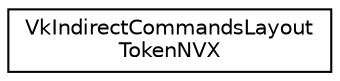 digraph "Graphical Class Hierarchy"
{
 // LATEX_PDF_SIZE
  edge [fontname="Helvetica",fontsize="10",labelfontname="Helvetica",labelfontsize="10"];
  node [fontname="Helvetica",fontsize="10",shape=record];
  rankdir="LR";
  Node0 [label="VkIndirectCommandsLayout\lTokenNVX",height=0.2,width=0.4,color="black", fillcolor="white", style="filled",URL="$de/d13/structVkIndirectCommandsLayoutTokenNVX.html",tooltip=" "];
}
